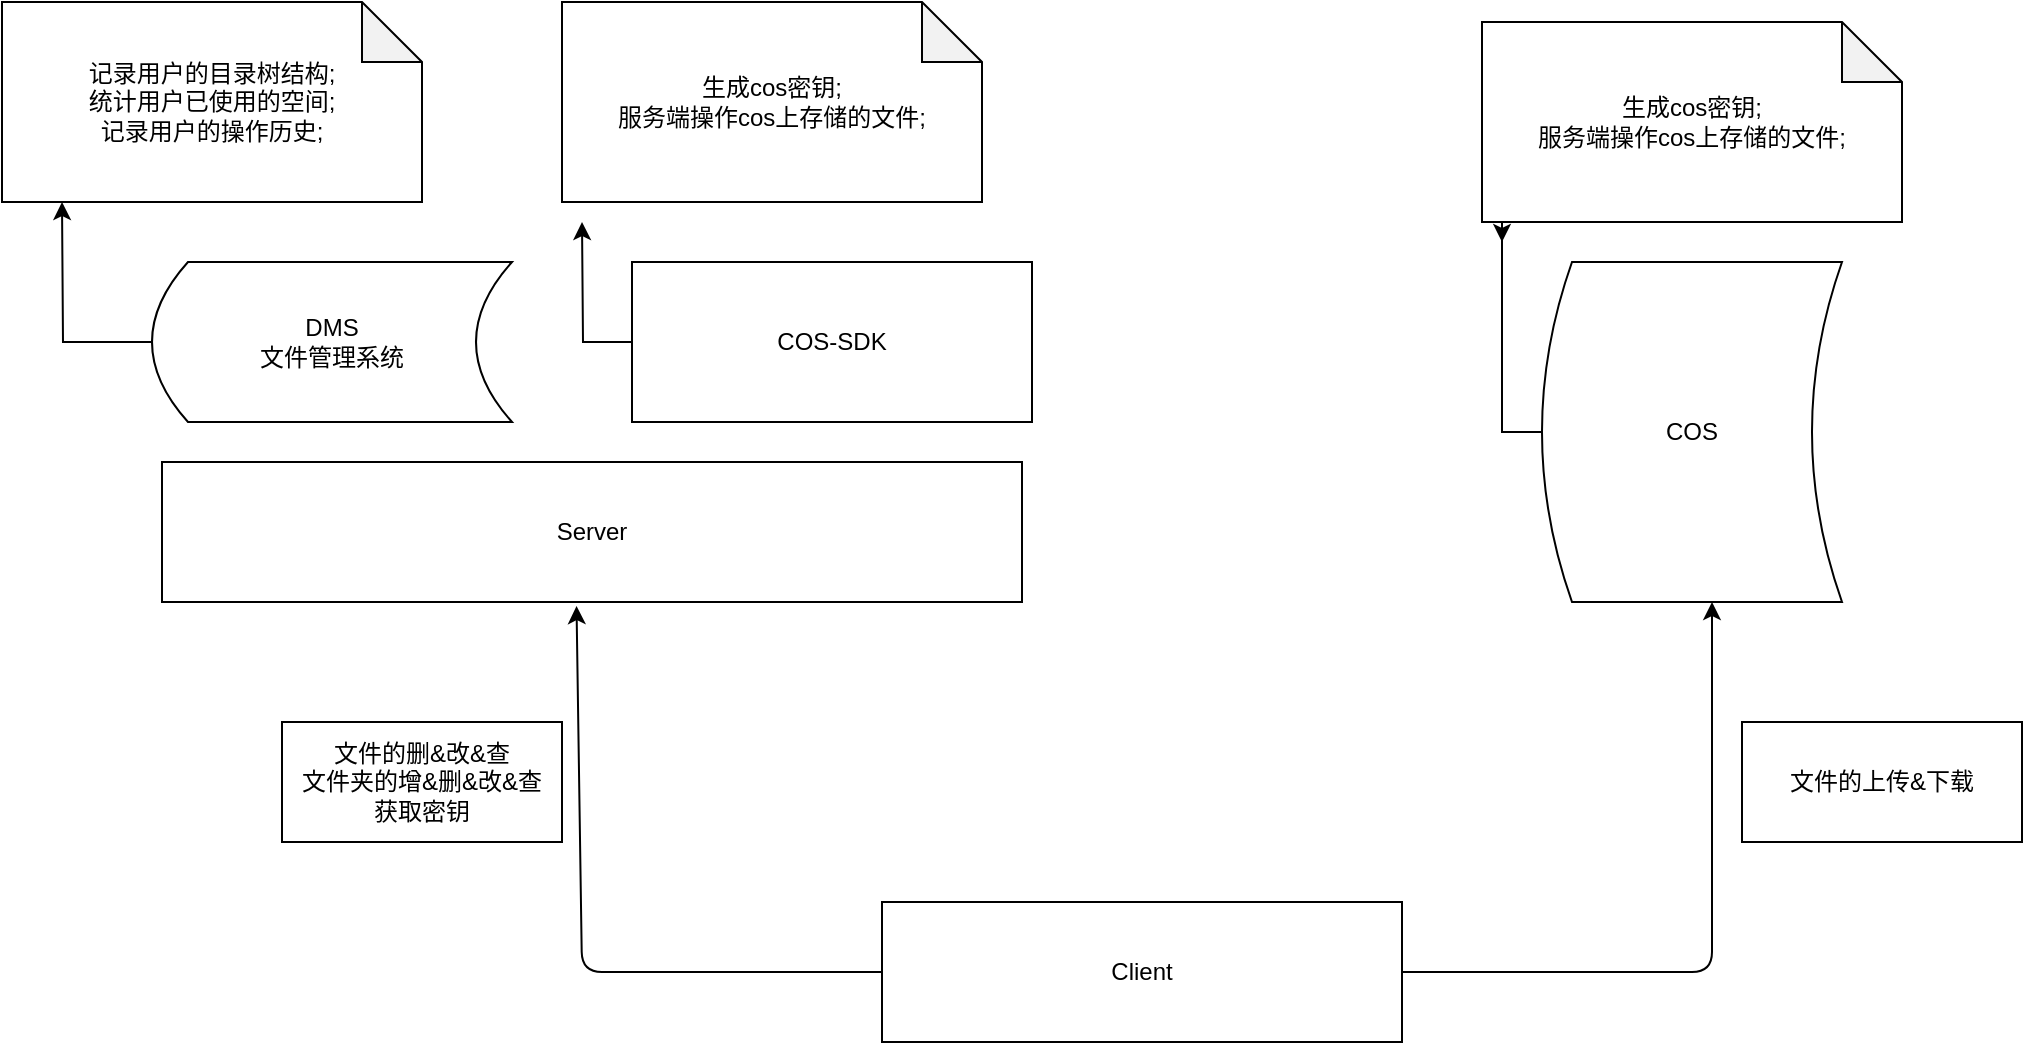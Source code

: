<mxfile version="13.1.3" type="github">
  <diagram name="Page-1" id="5f0bae14-7c28-e335-631c-24af17079c00">
    <mxGraphModel dx="1158" dy="718" grid="1" gridSize="10" guides="1" tooltips="1" connect="1" arrows="1" fold="1" page="1" pageScale="1" pageWidth="1100" pageHeight="850" background="#ffffff" math="0" shadow="0">
      <root>
        <mxCell id="0" />
        <mxCell id="1" parent="0" />
        <mxCell id="2BbbxaQr6hZSvzHqME9C-2" value="Server" style="rounded=0;whiteSpace=wrap;html=1;" vertex="1" parent="1">
          <mxGeometry x="90" y="270" width="430" height="70" as="geometry" />
        </mxCell>
        <mxCell id="2BbbxaQr6hZSvzHqME9C-3" value="Client" style="rounded=0;whiteSpace=wrap;html=1;" vertex="1" parent="1">
          <mxGeometry x="450" y="490" width="260" height="70" as="geometry" />
        </mxCell>
        <mxCell id="2BbbxaQr6hZSvzHqME9C-14" style="edgeStyle=orthogonalEdgeStyle;rounded=0;orthogonalLoop=1;jettySize=auto;html=1;" edge="1" parent="1" source="2BbbxaQr6hZSvzHqME9C-5">
          <mxGeometry relative="1" as="geometry">
            <mxPoint x="300" y="150" as="targetPoint" />
          </mxGeometry>
        </mxCell>
        <mxCell id="2BbbxaQr6hZSvzHqME9C-5" value="COS-SDK" style="rounded=0;whiteSpace=wrap;html=1;" vertex="1" parent="1">
          <mxGeometry x="325" y="170" width="200" height="80" as="geometry" />
        </mxCell>
        <mxCell id="2BbbxaQr6hZSvzHqME9C-16" style="edgeStyle=orthogonalEdgeStyle;rounded=0;orthogonalLoop=1;jettySize=auto;html=1;" edge="1" parent="1" source="2BbbxaQr6hZSvzHqME9C-6">
          <mxGeometry relative="1" as="geometry">
            <mxPoint x="760" y="160" as="targetPoint" />
          </mxGeometry>
        </mxCell>
        <mxCell id="2BbbxaQr6hZSvzHqME9C-6" value="COS" style="shape=dataStorage;whiteSpace=wrap;html=1;" vertex="1" parent="1">
          <mxGeometry x="780" y="170" width="150" height="170" as="geometry" />
        </mxCell>
        <mxCell id="2BbbxaQr6hZSvzHqME9C-13" style="edgeStyle=orthogonalEdgeStyle;rounded=0;orthogonalLoop=1;jettySize=auto;html=1;" edge="1" parent="1" source="2BbbxaQr6hZSvzHqME9C-7">
          <mxGeometry relative="1" as="geometry">
            <mxPoint x="40" y="140" as="targetPoint" />
          </mxGeometry>
        </mxCell>
        <mxCell id="2BbbxaQr6hZSvzHqME9C-7" value="DMS&lt;br&gt;文件管理系统" style="shape=dataStorage;whiteSpace=wrap;html=1;" vertex="1" parent="1">
          <mxGeometry x="85" y="170" width="180" height="80" as="geometry" />
        </mxCell>
        <mxCell id="2BbbxaQr6hZSvzHqME9C-8" value="记录用户的目录树结构;&lt;br&gt;统计用户已使用的空间;&lt;br&gt;记录用户的操作历史;" style="shape=note;whiteSpace=wrap;html=1;backgroundOutline=1;darkOpacity=0.05;" vertex="1" parent="1">
          <mxGeometry x="10" y="40" width="210" height="100" as="geometry" />
        </mxCell>
        <mxCell id="2BbbxaQr6hZSvzHqME9C-9" value="生成cos密钥;&lt;br&gt;服务端操作cos上存储的文件;" style="shape=note;whiteSpace=wrap;html=1;backgroundOutline=1;darkOpacity=0.05;" vertex="1" parent="1">
          <mxGeometry x="290" y="40" width="210" height="100" as="geometry" />
        </mxCell>
        <mxCell id="2BbbxaQr6hZSvzHqME9C-15" value="生成cos密钥;&lt;br&gt;服务端操作cos上存储的文件;" style="shape=note;whiteSpace=wrap;html=1;backgroundOutline=1;darkOpacity=0.05;" vertex="1" parent="1">
          <mxGeometry x="750" y="50" width="210" height="100" as="geometry" />
        </mxCell>
        <mxCell id="2BbbxaQr6hZSvzHqME9C-17" value="" style="endArrow=classic;html=1;exitX=0;exitY=0.5;exitDx=0;exitDy=0;entryX=0.482;entryY=1.029;entryDx=0;entryDy=0;entryPerimeter=0;" edge="1" parent="1" source="2BbbxaQr6hZSvzHqME9C-3" target="2BbbxaQr6hZSvzHqME9C-2">
          <mxGeometry width="50" height="50" relative="1" as="geometry">
            <mxPoint x="370" y="440" as="sourcePoint" />
            <mxPoint x="420" y="390" as="targetPoint" />
            <Array as="points">
              <mxPoint x="300" y="525" />
            </Array>
          </mxGeometry>
        </mxCell>
        <mxCell id="2BbbxaQr6hZSvzHqME9C-18" value="" style="endArrow=classic;html=1;exitX=1;exitY=0.5;exitDx=0;exitDy=0;entryX=0.5;entryY=1;entryDx=0;entryDy=0;" edge="1" parent="1" source="2BbbxaQr6hZSvzHqME9C-3">
          <mxGeometry width="50" height="50" relative="1" as="geometry">
            <mxPoint x="1010" y="525" as="sourcePoint" />
            <mxPoint x="865" y="340" as="targetPoint" />
            <Array as="points">
              <mxPoint x="865" y="525" />
            </Array>
          </mxGeometry>
        </mxCell>
        <mxCell id="2BbbxaQr6hZSvzHqME9C-19" value="文件的删&amp;amp;改&amp;amp;查&lt;br&gt;文件夹的增&amp;amp;删&amp;amp;改&amp;amp;查&lt;br&gt;获取密钥" style="rounded=0;whiteSpace=wrap;html=1;" vertex="1" parent="1">
          <mxGeometry x="150" y="400" width="140" height="60" as="geometry" />
        </mxCell>
        <mxCell id="2BbbxaQr6hZSvzHqME9C-20" value="文件的上传&amp;amp;下载" style="rounded=0;whiteSpace=wrap;html=1;" vertex="1" parent="1">
          <mxGeometry x="880" y="400" width="140" height="60" as="geometry" />
        </mxCell>
      </root>
    </mxGraphModel>
  </diagram>
</mxfile>
